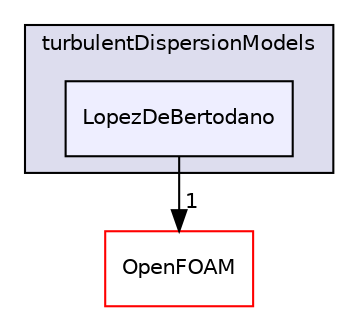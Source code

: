 digraph "src/phaseSystemModels/reactingEulerFoam/interfacialModels/turbulentDispersionModels/LopezDeBertodano" {
  bgcolor=transparent;
  compound=true
  node [ fontsize="10", fontname="Helvetica"];
  edge [ labelfontsize="10", labelfontname="Helvetica"];
  subgraph clusterdir_123d30c75233ed9f268e252cd03accc8 {
    graph [ bgcolor="#ddddee", pencolor="black", label="turbulentDispersionModels" fontname="Helvetica", fontsize="10", URL="dir_123d30c75233ed9f268e252cd03accc8.html"]
  dir_012f5815fee28bf9a989db557462b206 [shape=box, label="LopezDeBertodano", style="filled", fillcolor="#eeeeff", pencolor="black", URL="dir_012f5815fee28bf9a989db557462b206.html"];
  }
  dir_c5473ff19b20e6ec4dfe5c310b3778a8 [shape=box label="OpenFOAM" color="red" URL="dir_c5473ff19b20e6ec4dfe5c310b3778a8.html"];
  dir_012f5815fee28bf9a989db557462b206->dir_c5473ff19b20e6ec4dfe5c310b3778a8 [headlabel="1", labeldistance=1.5 headhref="dir_003162_002151.html"];
}
